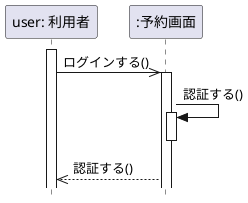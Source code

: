 @startuml 利用者と予約画面
hide footbox
skinparam style strictuml
participant "user: 利用者" as user
participant ":予約画面" as reserve

activate user
    user ->> reserve: ログインする()
    activate reserve
        reserve -> reserve: 認証する()
        activate reserve
    deactivate reserve
    user <<-- reserve: 認証する()

@enduml